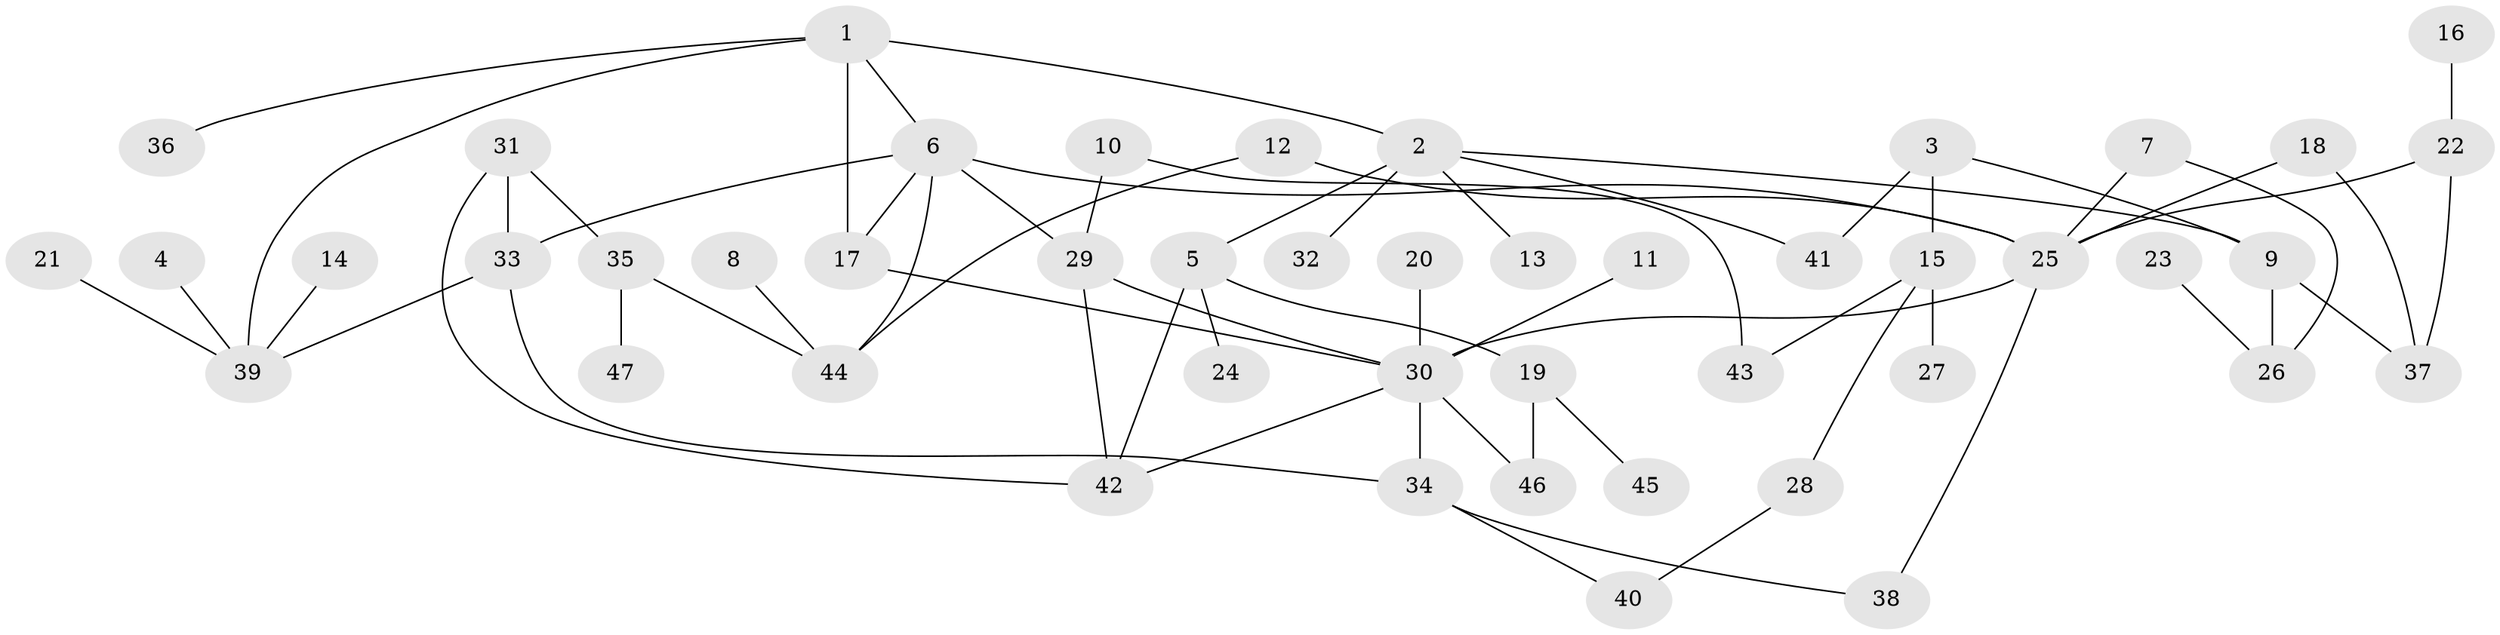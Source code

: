 // original degree distribution, {5: 0.043010752688172046, 3: 0.1935483870967742, 7: 0.010752688172043012, 4: 0.11827956989247312, 6: 0.021505376344086023, 1: 0.3118279569892473, 8: 0.010752688172043012, 2: 0.2903225806451613}
// Generated by graph-tools (version 1.1) at 2025/49/03/09/25 03:49:23]
// undirected, 47 vertices, 64 edges
graph export_dot {
graph [start="1"]
  node [color=gray90,style=filled];
  1;
  2;
  3;
  4;
  5;
  6;
  7;
  8;
  9;
  10;
  11;
  12;
  13;
  14;
  15;
  16;
  17;
  18;
  19;
  20;
  21;
  22;
  23;
  24;
  25;
  26;
  27;
  28;
  29;
  30;
  31;
  32;
  33;
  34;
  35;
  36;
  37;
  38;
  39;
  40;
  41;
  42;
  43;
  44;
  45;
  46;
  47;
  1 -- 2 [weight=1.0];
  1 -- 6 [weight=1.0];
  1 -- 17 [weight=1.0];
  1 -- 36 [weight=1.0];
  1 -- 39 [weight=1.0];
  2 -- 5 [weight=1.0];
  2 -- 9 [weight=1.0];
  2 -- 13 [weight=1.0];
  2 -- 32 [weight=1.0];
  2 -- 41 [weight=1.0];
  3 -- 9 [weight=1.0];
  3 -- 15 [weight=1.0];
  3 -- 41 [weight=1.0];
  4 -- 39 [weight=1.0];
  5 -- 19 [weight=1.0];
  5 -- 24 [weight=1.0];
  5 -- 42 [weight=1.0];
  6 -- 17 [weight=1.0];
  6 -- 25 [weight=1.0];
  6 -- 29 [weight=1.0];
  6 -- 33 [weight=1.0];
  6 -- 44 [weight=1.0];
  7 -- 25 [weight=1.0];
  7 -- 26 [weight=1.0];
  8 -- 44 [weight=1.0];
  9 -- 26 [weight=1.0];
  9 -- 37 [weight=1.0];
  10 -- 29 [weight=1.0];
  10 -- 43 [weight=1.0];
  11 -- 30 [weight=1.0];
  12 -- 25 [weight=1.0];
  12 -- 44 [weight=1.0];
  14 -- 39 [weight=1.0];
  15 -- 27 [weight=1.0];
  15 -- 28 [weight=1.0];
  15 -- 43 [weight=1.0];
  16 -- 22 [weight=1.0];
  17 -- 30 [weight=1.0];
  18 -- 25 [weight=1.0];
  18 -- 37 [weight=1.0];
  19 -- 45 [weight=1.0];
  19 -- 46 [weight=1.0];
  20 -- 30 [weight=1.0];
  21 -- 39 [weight=1.0];
  22 -- 25 [weight=1.0];
  22 -- 37 [weight=1.0];
  23 -- 26 [weight=1.0];
  25 -- 30 [weight=2.0];
  25 -- 38 [weight=1.0];
  28 -- 40 [weight=1.0];
  29 -- 30 [weight=1.0];
  29 -- 42 [weight=1.0];
  30 -- 34 [weight=1.0];
  30 -- 42 [weight=1.0];
  30 -- 46 [weight=1.0];
  31 -- 33 [weight=2.0];
  31 -- 35 [weight=1.0];
  31 -- 42 [weight=1.0];
  33 -- 34 [weight=1.0];
  33 -- 39 [weight=1.0];
  34 -- 38 [weight=1.0];
  34 -- 40 [weight=1.0];
  35 -- 44 [weight=1.0];
  35 -- 47 [weight=1.0];
}
